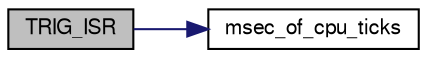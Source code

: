 digraph "TRIG_ISR"
{
  edge [fontname="FreeSans",fontsize="10",labelfontname="FreeSans",labelfontsize="10"];
  node [fontname="FreeSans",fontsize="10",shape=record];
  rankdir="LR";
  Node1 [label="TRIG_ISR",height=0.2,width=0.4,color="black", fillcolor="grey75", style="filled", fontcolor="black"];
  Node1 -> Node2 [color="midnightblue",fontsize="10",style="solid",fontname="FreeSans"];
  Node2 [label="msec_of_cpu_ticks",height=0.2,width=0.4,color="black", fillcolor="white", style="filled",URL="$sys__time_8h.html#a0f2d5e1c11d8950e639deada1d33b802"];
}
